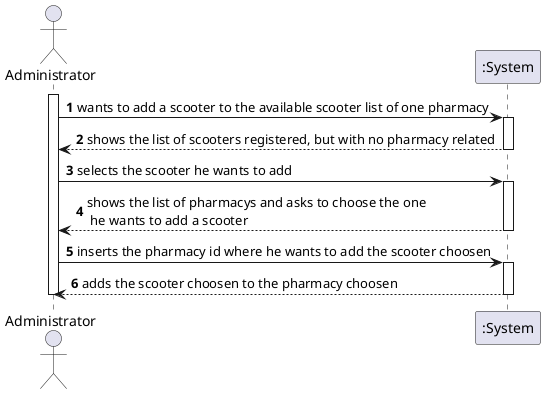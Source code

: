 @startuml
autonumber
actor "Administrator" as UNR

activate UNR
UNR -> ":System" : wants to add a scooter to the available scooter list of one pharmacy
activate ":System"
":System" --> UNR : shows the list of scooters registered, but with no pharmacy related
deactivate ":System"
UNR -> ":System" : selects the scooter he wants to add
activate ":System"
":System" --> UNR :shows the list of pharmacys and asks to choose the one\n he wants to add a scooter
deactivate ":System"
UNR -> ":System" : inserts the pharmacy id where he wants to add the scooter choosen
activate ":System"
":System" --> UNR :  adds the scooter choosen to the pharmacy choosen
deactivate ":System"


deactivate UNR
@enduml
